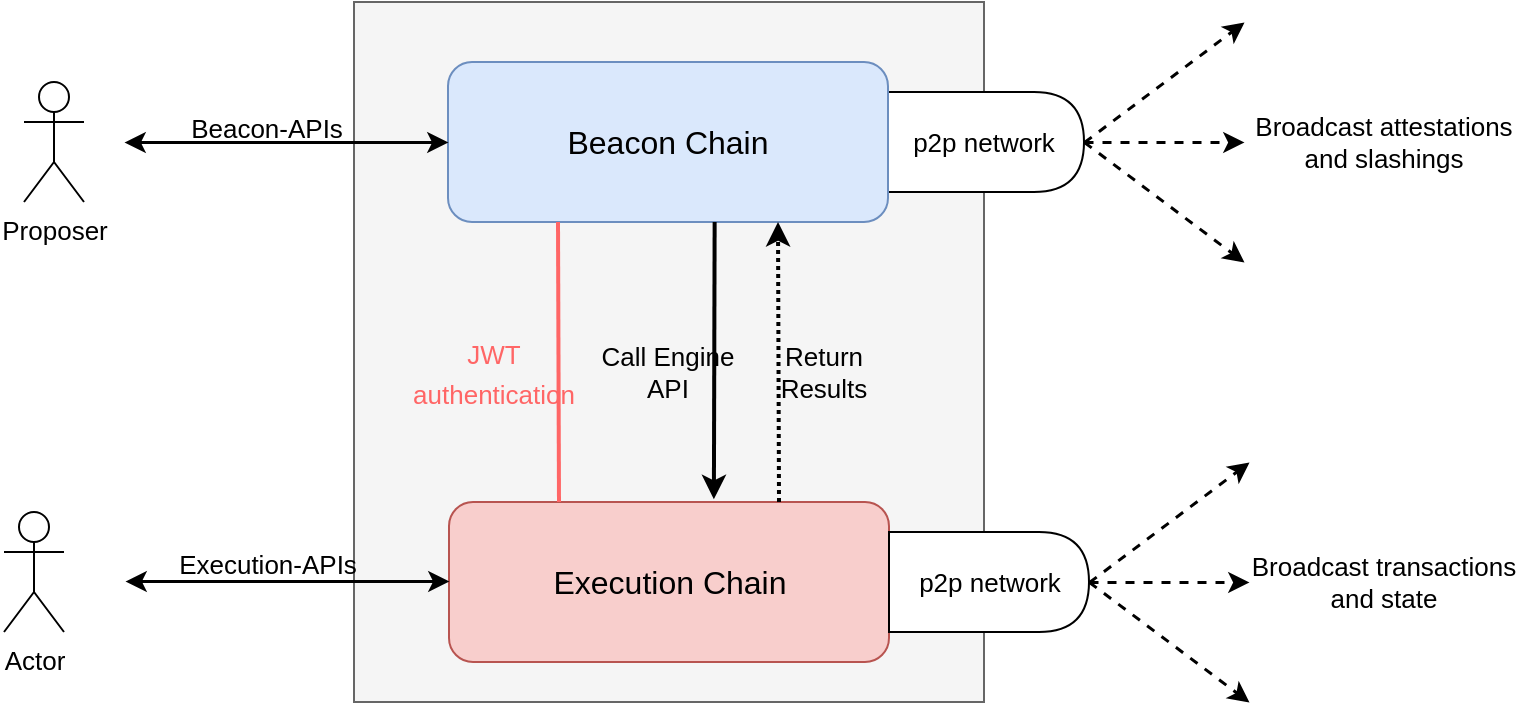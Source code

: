 <mxfile version="20.3.3" type="github">
  <diagram id="p_LxvQXhGV9DOHsNAZXa" name="Page-1">
    <mxGraphModel dx="2276" dy="794" grid="1" gridSize="10" guides="1" tooltips="1" connect="1" arrows="1" fold="1" page="1" pageScale="1" pageWidth="850" pageHeight="1100" math="0" shadow="0">
      <root>
        <mxCell id="0" />
        <mxCell id="1" parent="0" />
        <mxCell id="Y_9VovuDxhxg9TztB7sc-3" value="" style="rounded=0;whiteSpace=wrap;html=1;fillColor=#f5f5f5;fontColor=#333333;strokeColor=#666666;" vertex="1" parent="1">
          <mxGeometry x="155" y="190" width="315" height="350" as="geometry" />
        </mxCell>
        <mxCell id="Y_9VovuDxhxg9TztB7sc-21" value="&lt;font color=&quot;#000000&quot;&gt;p2p network&lt;/font&gt;" style="shape=delay;whiteSpace=wrap;html=1;fontSize=13;fontColor=#FF6666;" vertex="1" parent="1">
          <mxGeometry x="420" y="235" width="100" height="50" as="geometry" />
        </mxCell>
        <mxCell id="Y_9VovuDxhxg9TztB7sc-4" value="&lt;font style=&quot;font-size: 16px;&quot;&gt;Beacon Chain&lt;/font&gt;" style="rounded=1;whiteSpace=wrap;html=1;fillColor=#dae8fc;strokeColor=#6c8ebf;" vertex="1" parent="1">
          <mxGeometry x="202" y="220" width="220" height="80" as="geometry" />
        </mxCell>
        <mxCell id="Y_9VovuDxhxg9TztB7sc-5" value="&lt;font style=&quot;font-size: 16px;&quot;&gt;Execution Chain&lt;/font&gt;" style="rounded=1;whiteSpace=wrap;html=1;fillColor=#f8cecc;strokeColor=#b85450;" vertex="1" parent="1">
          <mxGeometry x="202.5" y="440" width="220" height="80" as="geometry" />
        </mxCell>
        <mxCell id="Y_9VovuDxhxg9TztB7sc-9" value="" style="endArrow=none;html=1;rounded=0;strokeColor=#FF6666;strokeWidth=2;fontSize=16;entryX=0.25;entryY=1;entryDx=0;entryDy=0;exitX=0.25;exitY=0;exitDx=0;exitDy=0;" edge="1" parent="1" source="Y_9VovuDxhxg9TztB7sc-5" target="Y_9VovuDxhxg9TztB7sc-4">
          <mxGeometry width="50" height="50" relative="1" as="geometry">
            <mxPoint x="264" y="4" as="sourcePoint" />
            <mxPoint x="610" y="260" as="targetPoint" />
          </mxGeometry>
        </mxCell>
        <mxCell id="Y_9VovuDxhxg9TztB7sc-10" value="&lt;font style=&quot;font-size: 13px;&quot;&gt;JWT authentication&lt;/font&gt;" style="text;html=1;strokeColor=none;fillColor=none;align=center;verticalAlign=middle;whiteSpace=wrap;rounded=0;fontSize=16;fontColor=#FF6666;" vertex="1" parent="1">
          <mxGeometry x="190" y="355" width="70" height="40" as="geometry" />
        </mxCell>
        <mxCell id="Y_9VovuDxhxg9TztB7sc-12" value="" style="endArrow=classic;html=1;rounded=0;strokeColor=#000000;strokeWidth=2;fontSize=13;entryX=0.75;entryY=1;entryDx=0;entryDy=0;exitX=0.75;exitY=0;exitDx=0;exitDy=0;dashed=1;dashPattern=1 1;" edge="1" parent="1" source="Y_9VovuDxhxg9TztB7sc-5" target="Y_9VovuDxhxg9TztB7sc-4">
          <mxGeometry width="50" height="50" relative="1" as="geometry">
            <mxPoint x="361" y="460" as="sourcePoint" />
            <mxPoint x="280" y="410" as="targetPoint" />
          </mxGeometry>
        </mxCell>
        <mxCell id="Y_9VovuDxhxg9TztB7sc-13" value="" style="endArrow=classic;html=1;rounded=0;strokeColor=#000000;strokeWidth=2;fontSize=13;exitX=0.606;exitY=1;exitDx=0;exitDy=0;exitPerimeter=0;entryX=0.602;entryY=-0.017;entryDx=0;entryDy=0;entryPerimeter=0;" edge="1" parent="1" source="Y_9VovuDxhxg9TztB7sc-4" target="Y_9VovuDxhxg9TztB7sc-5">
          <mxGeometry width="50" height="50" relative="1" as="geometry">
            <mxPoint x="322.5" y="410" as="sourcePoint" />
            <mxPoint x="288" y="400" as="targetPoint" />
          </mxGeometry>
        </mxCell>
        <mxCell id="Y_9VovuDxhxg9TztB7sc-14" value="Call Engine API" style="text;html=1;strokeColor=none;fillColor=none;align=center;verticalAlign=middle;whiteSpace=wrap;rounded=0;fontSize=13;" vertex="1" parent="1">
          <mxGeometry x="277" y="360" width="70" height="30" as="geometry" />
        </mxCell>
        <mxCell id="Y_9VovuDxhxg9TztB7sc-20" value="Return Results" style="text;html=1;strokeColor=none;fillColor=none;align=center;verticalAlign=middle;whiteSpace=wrap;rounded=0;fontSize=13;" vertex="1" parent="1">
          <mxGeometry x="360" y="360" width="60" height="30" as="geometry" />
        </mxCell>
        <mxCell id="Y_9VovuDxhxg9TztB7sc-23" value="&lt;font color=&quot;#000000&quot;&gt;p2p network&lt;/font&gt;" style="shape=delay;whiteSpace=wrap;html=1;fontSize=13;fontColor=#FF6666;" vertex="1" parent="1">
          <mxGeometry x="422.5" y="455" width="100" height="50" as="geometry" />
        </mxCell>
        <mxCell id="Y_9VovuDxhxg9TztB7sc-24" value="" style="endArrow=classic;html=1;rounded=0;strokeColor=#000000;strokeWidth=1.5;fontSize=13;fontColor=#000000;dashed=1;exitX=1;exitY=0.5;exitDx=0;exitDy=0;" edge="1" parent="1" source="Y_9VovuDxhxg9TztB7sc-21">
          <mxGeometry width="50" height="50" relative="1" as="geometry">
            <mxPoint x="720" y="330" as="sourcePoint" />
            <mxPoint x="600" y="200" as="targetPoint" />
          </mxGeometry>
        </mxCell>
        <mxCell id="Y_9VovuDxhxg9TztB7sc-25" value="" style="endArrow=classic;html=1;rounded=0;strokeColor=#000000;strokeWidth=1.5;fontSize=13;fontColor=#000000;dashed=1;exitX=1;exitY=0.5;exitDx=0;exitDy=0;" edge="1" parent="1" source="Y_9VovuDxhxg9TztB7sc-21">
          <mxGeometry width="50" height="50" relative="1" as="geometry">
            <mxPoint x="530" y="270" as="sourcePoint" />
            <mxPoint x="600" y="260" as="targetPoint" />
          </mxGeometry>
        </mxCell>
        <mxCell id="Y_9VovuDxhxg9TztB7sc-26" value="" style="endArrow=classic;html=1;rounded=0;strokeColor=#000000;strokeWidth=1.5;fontSize=13;fontColor=#000000;dashed=1;exitX=1;exitY=0.5;exitDx=0;exitDy=0;" edge="1" parent="1" source="Y_9VovuDxhxg9TztB7sc-21">
          <mxGeometry width="50" height="50" relative="1" as="geometry">
            <mxPoint x="530" y="270" as="sourcePoint" />
            <mxPoint x="600" y="320" as="targetPoint" />
          </mxGeometry>
        </mxCell>
        <mxCell id="Y_9VovuDxhxg9TztB7sc-28" value="" style="endArrow=classic;html=1;rounded=0;strokeColor=#000000;strokeWidth=1.5;fontSize=13;fontColor=#000000;dashed=1;exitX=1;exitY=0.5;exitDx=0;exitDy=0;" edge="1" parent="1">
          <mxGeometry width="50" height="50" relative="1" as="geometry">
            <mxPoint x="522.5" y="480" as="sourcePoint" />
            <mxPoint x="602.5" y="420" as="targetPoint" />
          </mxGeometry>
        </mxCell>
        <mxCell id="Y_9VovuDxhxg9TztB7sc-29" value="" style="endArrow=classic;html=1;rounded=0;strokeColor=#000000;strokeWidth=1.5;fontSize=13;fontColor=#000000;dashed=1;exitX=1;exitY=0.5;exitDx=0;exitDy=0;" edge="1" parent="1">
          <mxGeometry width="50" height="50" relative="1" as="geometry">
            <mxPoint x="522.5" y="480" as="sourcePoint" />
            <mxPoint x="602.5" y="480" as="targetPoint" />
          </mxGeometry>
        </mxCell>
        <mxCell id="Y_9VovuDxhxg9TztB7sc-30" value="" style="endArrow=classic;html=1;rounded=0;strokeColor=#000000;strokeWidth=1.5;fontSize=13;fontColor=#000000;dashed=1;exitX=1;exitY=0.5;exitDx=0;exitDy=0;" edge="1" parent="1">
          <mxGeometry width="50" height="50" relative="1" as="geometry">
            <mxPoint x="522.5" y="480" as="sourcePoint" />
            <mxPoint x="602.5" y="540" as="targetPoint" />
          </mxGeometry>
        </mxCell>
        <mxCell id="Y_9VovuDxhxg9TztB7sc-31" value="Broadcast attestations and slashings" style="text;html=1;strokeColor=none;fillColor=none;align=center;verticalAlign=middle;whiteSpace=wrap;rounded=0;fontSize=13;fontColor=#000000;" vertex="1" parent="1">
          <mxGeometry x="600" y="242.5" width="140" height="35" as="geometry" />
        </mxCell>
        <mxCell id="Y_9VovuDxhxg9TztB7sc-32" value="Broadcast transactions and state" style="text;html=1;strokeColor=none;fillColor=none;align=center;verticalAlign=middle;whiteSpace=wrap;rounded=0;fontSize=13;fontColor=#000000;" vertex="1" parent="1">
          <mxGeometry x="600" y="462.5" width="140" height="35" as="geometry" />
        </mxCell>
        <mxCell id="Y_9VovuDxhxg9TztB7sc-33" value="" style="endArrow=classic;startArrow=classic;html=1;rounded=0;strokeColor=#000000;strokeWidth=1.5;fontSize=13;fontColor=#000000;entryX=0;entryY=0.5;entryDx=0;entryDy=0;" edge="1" parent="1" target="Y_9VovuDxhxg9TztB7sc-4">
          <mxGeometry width="50" height="50" relative="1" as="geometry">
            <mxPoint x="40" y="260" as="sourcePoint" />
            <mxPoint x="110" y="235" as="targetPoint" />
          </mxGeometry>
        </mxCell>
        <mxCell id="Y_9VovuDxhxg9TztB7sc-34" value="" style="endArrow=classic;startArrow=classic;html=1;rounded=0;strokeColor=#000000;strokeWidth=1.5;fontSize=13;fontColor=#000000;entryX=0;entryY=0.5;entryDx=0;entryDy=0;" edge="1" parent="1">
          <mxGeometry width="50" height="50" relative="1" as="geometry">
            <mxPoint x="40.5" y="479.5" as="sourcePoint" />
            <mxPoint x="202.5" y="479.5" as="targetPoint" />
          </mxGeometry>
        </mxCell>
        <mxCell id="Y_9VovuDxhxg9TztB7sc-35" value="Beacon-APIs" style="text;html=1;strokeColor=none;fillColor=none;align=center;verticalAlign=middle;whiteSpace=wrap;rounded=0;fontSize=13;fontColor=#000000;" vertex="1" parent="1">
          <mxGeometry x="70" y="242.5" width="83" height="20" as="geometry" />
        </mxCell>
        <mxCell id="Y_9VovuDxhxg9TztB7sc-36" value="Execution-APIs" style="text;html=1;strokeColor=none;fillColor=none;align=center;verticalAlign=middle;whiteSpace=wrap;rounded=0;fontSize=13;fontColor=#000000;" vertex="1" parent="1">
          <mxGeometry x="56.5" y="462.5" width="110" height="17.5" as="geometry" />
        </mxCell>
        <mxCell id="Y_9VovuDxhxg9TztB7sc-37" value="Proposer" style="shape=umlActor;verticalLabelPosition=bottom;verticalAlign=top;html=1;outlineConnect=0;fontSize=13;fontColor=#000000;" vertex="1" parent="1">
          <mxGeometry x="-10" y="230" width="30" height="60" as="geometry" />
        </mxCell>
        <mxCell id="Y_9VovuDxhxg9TztB7sc-38" value="Actor" style="shape=umlActor;verticalLabelPosition=bottom;verticalAlign=top;html=1;outlineConnect=0;fontSize=13;fontColor=#000000;" vertex="1" parent="1">
          <mxGeometry x="-20" y="445" width="30" height="60" as="geometry" />
        </mxCell>
      </root>
    </mxGraphModel>
  </diagram>
</mxfile>
